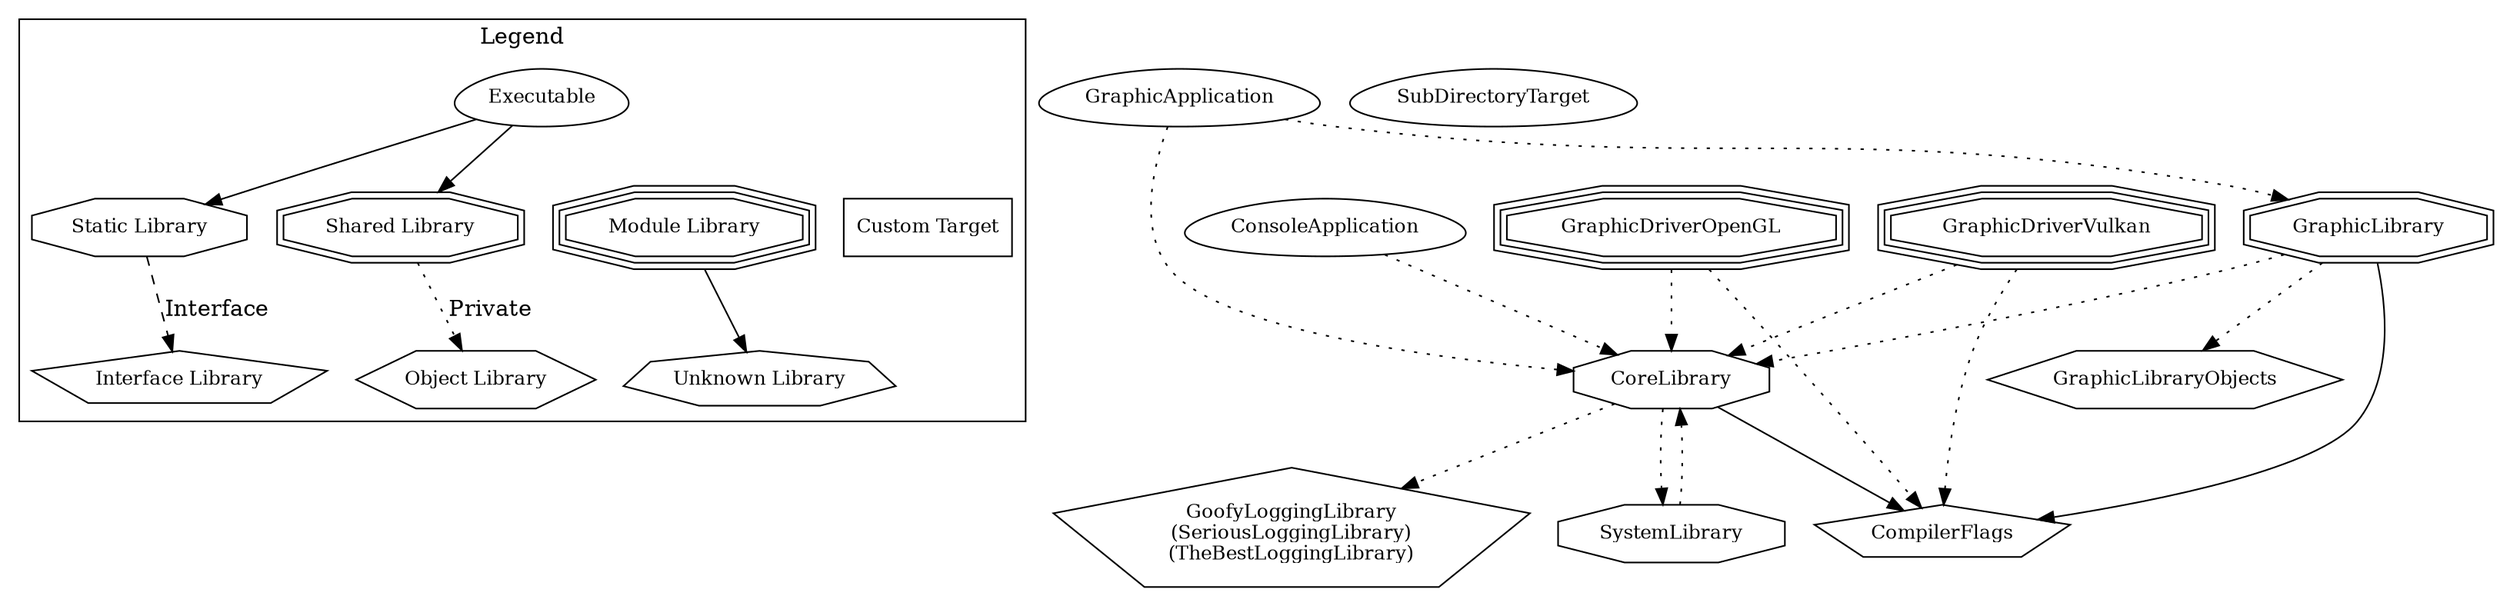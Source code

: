 digraph "GraphvizTestProject" {
node [
  fontsize = "12"
];
subgraph clusterLegend {
  label = "Legend";
  color = black;
  edge [ style = invis ];
  legendNode0 [ label = "Executable", shape = egg ];
  legendNode1 [ label = "Static Library", shape = octagon ];
  legendNode2 [ label = "Shared Library", shape = doubleoctagon ];
  legendNode3 [ label = "Module Library", shape = tripleoctagon ];
  legendNode4 [ label = "Interface Library", shape = pentagon ];
  legendNode5 [ label = "Object Library", shape = hexagon ];
  legendNode6 [ label = "Unknown Library", shape = septagon ];
  legendNode7 [ label = "Custom Target", shape = box ];
  legendNode0 -> legendNode1 [ style = solid ];
  legendNode0 -> legendNode2 [ style = solid ];
  legendNode0 -> legendNode3;
  legendNode1 -> legendNode4 [ label = "Interface", style = dashed ];
  legendNode2 -> legendNode5 [ label = "Private", style = dotted ];
  legendNode3 -> legendNode6 [ style = solid ];
  legendNode0 -> legendNode7;
}
    "node0" [ label = "CompilerFlags", shape = pentagon ];
    "node1" [ label = "ConsoleApplication", shape = egg ];
    "node2" [ label = "CoreLibrary", shape = octagon ];
    "node2" -> "node0"  // CoreLibrary -> CompilerFlags
    "node3" [ label = "GoofyLoggingLibrary\n(SeriousLoggingLibrary)\n(TheBestLoggingLibrary)", shape = pentagon ];
    "node2" -> "node3" [ style = dotted ] // CoreLibrary -> GoofyLoggingLibrary
    "node4" [ label = "SystemLibrary", shape = octagon ];
    "node4" -> "node2" [ style = dotted ] // SystemLibrary -> CoreLibrary
    "node2" -> "node4" [ style = dotted ] // CoreLibrary -> SystemLibrary
    "node1" -> "node2" [ style = dotted ] // ConsoleApplication -> CoreLibrary
    "node5" [ label = "GraphicApplication", shape = egg ];
    "node5" -> "node2" [ style = dotted ] // GraphicApplication -> CoreLibrary
    "node6" [ label = "GraphicLibrary", shape = doubleoctagon ];
    "node6" -> "node0"  // GraphicLibrary -> CompilerFlags
    "node6" -> "node2" [ style = dotted ] // GraphicLibrary -> CoreLibrary
    "node7" [ label = "GraphicLibraryObjects", shape = hexagon ];
    "node6" -> "node7" [ style = dotted ] // GraphicLibrary -> GraphicLibraryObjects
    "node5" -> "node6" [ style = dotted ] // GraphicApplication -> GraphicLibrary
    "node8" [ label = "GraphicDriverOpenGL", shape = tripleoctagon ];
    "node8" -> "node0" [ style = dotted ] // GraphicDriverOpenGL -> CompilerFlags
    "node8" -> "node2" [ style = dotted ] // GraphicDriverOpenGL -> CoreLibrary
    "node9" [ label = "GraphicDriverVulkan", shape = tripleoctagon ];
    "node9" -> "node0" [ style = dotted ] // GraphicDriverVulkan -> CompilerFlags
    "node9" -> "node2" [ style = dotted ] // GraphicDriverVulkan -> CoreLibrary
    "node10" [ label = "SubDirectoryTarget", shape = egg ];
}
